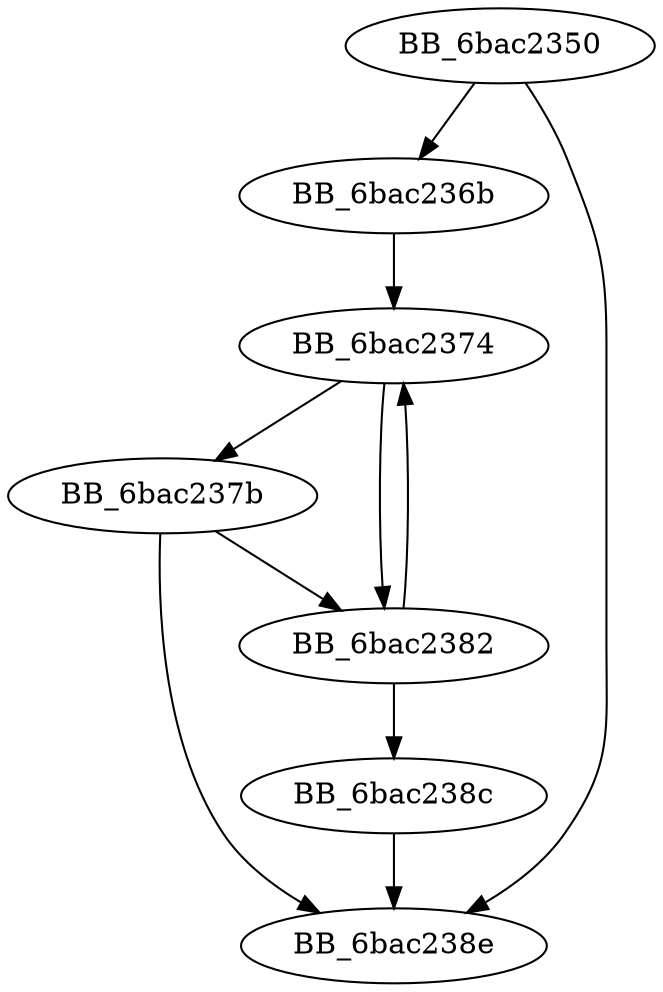 DiGraph sub_6BAC2350{
BB_6bac2350->BB_6bac236b
BB_6bac2350->BB_6bac238e
BB_6bac236b->BB_6bac2374
BB_6bac2374->BB_6bac237b
BB_6bac2374->BB_6bac2382
BB_6bac237b->BB_6bac2382
BB_6bac237b->BB_6bac238e
BB_6bac2382->BB_6bac2374
BB_6bac2382->BB_6bac238c
BB_6bac238c->BB_6bac238e
}
